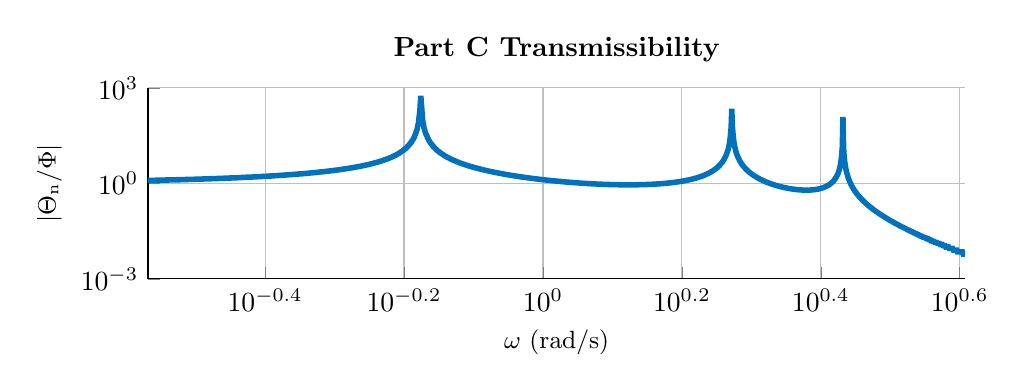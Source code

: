 % This file was created by matlab2tikz.
%
\definecolor{mycolor1}{rgb}{0.0,0.447,0.741}%
%
\begin{tikzpicture}

\begin{axis}[%
width=0.856\textwidth,
height=0.2\textwidth,
at={(0\textwidth,0\textwidth)},
scale only axis,
xmode=log,
xmin=0.27,
xmax=4.054,
xminorticks=true,
xlabel style={font=\color{white!15!black}},
xlabel={$\omega\text{ (rad/s)}$},
ymode=log,
ymin=0.001,
ymax=1000,
yminorticks=true,
ylabel style={font=\color{white!15!black}},
ylabel={$\text{$|$}\Theta{}_\text{n}\text{/}\Phi\text{$|$}$},
axis background/.style={fill=white},
title style={font=\bfseries},
title={Part C Transmissibility},
axis x line*=bottom,
axis y line*=left,
xmajorgrids,
xminorgrids,
ymajorgrids,
yminorgrids,
ylabel style={font=\small},
xlabel style={font=\small}
]
\addplot [color=mycolor1, line width=2.0pt, forget plot]
  table[row sep=crcr]{%
0.27	1.235\\
0.271	1.236\\
0.272	1.237\\
0.272	1.239\\
0.273	1.24\\
0.273	1.241\\
0.274	1.243\\
0.275	1.244\\
0.275	1.245\\
0.276	1.247\\
0.277	1.248\\
0.277	1.249\\
0.278	1.251\\
0.279	1.252\\
0.279	1.254\\
0.28	1.255\\
0.28	1.257\\
0.281	1.258\\
0.282	1.259\\
0.282	1.261\\
0.283	1.262\\
0.284	1.264\\
0.284	1.265\\
0.285	1.267\\
0.286	1.268\\
0.286	1.27\\
0.287	1.271\\
0.288	1.273\\
0.288	1.275\\
0.289	1.276\\
0.29	1.278\\
0.29	1.279\\
0.291	1.281\\
0.292	1.282\\
0.292	1.284\\
0.293	1.286\\
0.294	1.287\\
0.294	1.289\\
0.295	1.291\\
0.296	1.292\\
0.296	1.294\\
0.297	1.296\\
0.298	1.297\\
0.298	1.299\\
0.299	1.301\\
0.3	1.303\\
0.3	1.304\\
0.301	1.306\\
0.302	1.308\\
0.303	1.31\\
0.303	1.312\\
0.304	1.313\\
0.305	1.315\\
0.305	1.317\\
0.306	1.319\\
0.307	1.321\\
0.307	1.323\\
0.308	1.325\\
0.309	1.326\\
0.31	1.328\\
0.31	1.33\\
0.311	1.332\\
0.312	1.334\\
0.312	1.336\\
0.313	1.338\\
0.314	1.34\\
0.315	1.342\\
0.315	1.344\\
0.316	1.346\\
0.317	1.348\\
0.318	1.351\\
0.318	1.353\\
0.319	1.355\\
0.32	1.357\\
0.321	1.359\\
0.321	1.361\\
0.322	1.363\\
0.323	1.366\\
0.323	1.368\\
0.324	1.37\\
0.325	1.372\\
0.326	1.375\\
0.326	1.377\\
0.327	1.379\\
0.328	1.382\\
0.329	1.384\\
0.329	1.386\\
0.33	1.389\\
0.331	1.391\\
0.332	1.393\\
0.333	1.396\\
0.333	1.398\\
0.334	1.401\\
0.335	1.403\\
0.336	1.406\\
0.336	1.408\\
0.337	1.411\\
0.338	1.413\\
0.339	1.416\\
0.339	1.419\\
0.34	1.421\\
0.341	1.424\\
0.342	1.426\\
0.343	1.429\\
0.343	1.432\\
0.344	1.435\\
0.345	1.437\\
0.346	1.44\\
0.347	1.443\\
0.347	1.446\\
0.348	1.449\\
0.349	1.451\\
0.35	1.454\\
0.351	1.457\\
0.351	1.46\\
0.352	1.463\\
0.353	1.466\\
0.354	1.469\\
0.355	1.472\\
0.355	1.475\\
0.356	1.478\\
0.357	1.481\\
0.358	1.485\\
0.359	1.488\\
0.36	1.491\\
0.36	1.494\\
0.361	1.497\\
0.362	1.501\\
0.363	1.504\\
0.364	1.507\\
0.365	1.511\\
0.365	1.514\\
0.366	1.517\\
0.367	1.521\\
0.368	1.524\\
0.369	1.528\\
0.37	1.531\\
0.371	1.535\\
0.371	1.538\\
0.372	1.542\\
0.373	1.546\\
0.374	1.549\\
0.375	1.553\\
0.376	1.557\\
0.377	1.561\\
0.377	1.565\\
0.378	1.568\\
0.379	1.572\\
0.38	1.576\\
0.381	1.58\\
0.382	1.584\\
0.383	1.588\\
0.384	1.592\\
0.384	1.596\\
0.385	1.601\\
0.386	1.605\\
0.387	1.609\\
0.388	1.613\\
0.389	1.618\\
0.39	1.622\\
0.391	1.626\\
0.392	1.631\\
0.392	1.635\\
0.393	1.64\\
0.394	1.644\\
0.395	1.649\\
0.396	1.654\\
0.397	1.658\\
0.398	1.663\\
0.399	1.668\\
0.4	1.673\\
0.401	1.678\\
0.402	1.683\\
0.403	1.688\\
0.403	1.693\\
0.404	1.698\\
0.405	1.703\\
0.406	1.708\\
0.407	1.713\\
0.408	1.718\\
0.409	1.724\\
0.41	1.729\\
0.411	1.735\\
0.412	1.74\\
0.413	1.746\\
0.414	1.751\\
0.415	1.757\\
0.416	1.763\\
0.417	1.769\\
0.418	1.775\\
0.419	1.78\\
0.42	1.786\\
0.421	1.793\\
0.422	1.799\\
0.423	1.805\\
0.423	1.811\\
0.424	1.817\\
0.425	1.824\\
0.426	1.83\\
0.427	1.837\\
0.428	1.843\\
0.429	1.85\\
0.43	1.857\\
0.431	1.864\\
0.432	1.871\\
0.433	1.878\\
0.434	1.885\\
0.435	1.892\\
0.436	1.899\\
0.437	1.906\\
0.438	1.914\\
0.439	1.921\\
0.44	1.929\\
0.441	1.937\\
0.442	1.944\\
0.443	1.952\\
0.444	1.96\\
0.445	1.968\\
0.447	1.976\\
0.448	1.985\\
0.449	1.993\\
0.45	2.001\\
0.451	2.01\\
0.452	2.019\\
0.453	2.027\\
0.454	2.036\\
0.455	2.045\\
0.456	2.054\\
0.457	2.064\\
0.458	2.073\\
0.459	2.082\\
0.46	2.092\\
0.461	2.102\\
0.462	2.112\\
0.463	2.122\\
0.464	2.132\\
0.465	2.142\\
0.466	2.152\\
0.468	2.163\\
0.469	2.174\\
0.47	2.184\\
0.471	2.195\\
0.472	2.206\\
0.473	2.218\\
0.474	2.229\\
0.475	2.241\\
0.476	2.252\\
0.477	2.264\\
0.478	2.276\\
0.48	2.289\\
0.481	2.301\\
0.482	2.314\\
0.483	2.327\\
0.484	2.34\\
0.485	2.353\\
0.486	2.366\\
0.487	2.38\\
0.488	2.394\\
0.49	2.408\\
0.491	2.422\\
0.492	2.436\\
0.493	2.451\\
0.494	2.466\\
0.495	2.481\\
0.496	2.497\\
0.498	2.512\\
0.499	2.528\\
0.5	2.545\\
0.501	2.561\\
0.502	2.578\\
0.503	2.595\\
0.504	2.612\\
0.506	2.63\\
0.507	2.648\\
0.508	2.666\\
0.509	2.684\\
0.51	2.703\\
0.511	2.722\\
0.513	2.742\\
0.514	2.762\\
0.515	2.782\\
0.516	2.803\\
0.517	2.824\\
0.519	2.845\\
0.52	2.867\\
0.521	2.889\\
0.522	2.912\\
0.523	2.935\\
0.525	2.959\\
0.526	2.983\\
0.527	3.007\\
0.528	3.032\\
0.529	3.058\\
0.531	3.084\\
0.532	3.11\\
0.533	3.137\\
0.534	3.165\\
0.536	3.193\\
0.537	3.222\\
0.538	3.252\\
0.539	3.282\\
0.541	3.313\\
0.542	3.344\\
0.543	3.377\\
0.544	3.41\\
0.546	3.443\\
0.547	3.478\\
0.548	3.513\\
0.549	3.55\\
0.551	3.587\\
0.552	3.625\\
0.553	3.664\\
0.554	3.704\\
0.556	3.745\\
0.557	3.787\\
0.558	3.83\\
0.56	3.874\\
0.561	3.92\\
0.562	3.967\\
0.563	4.015\\
0.565	4.064\\
0.566	4.115\\
0.567	4.167\\
0.569	4.221\\
0.57	4.276\\
0.571	4.333\\
0.573	4.392\\
0.574	4.453\\
0.575	4.515\\
0.577	4.58\\
0.578	4.646\\
0.579	4.715\\
0.581	4.786\\
0.582	4.859\\
0.583	4.935\\
0.585	5.014\\
0.586	5.096\\
0.587	5.18\\
0.589	5.268\\
0.59	5.358\\
0.591	5.453\\
0.593	5.551\\
0.594	5.653\\
0.595	5.759\\
0.597	5.87\\
0.598	5.985\\
0.6	6.105\\
0.601	6.231\\
0.602	6.362\\
0.604	6.499\\
0.605	6.643\\
0.607	6.794\\
0.608	6.952\\
0.609	7.119\\
0.611	7.294\\
0.612	7.479\\
0.614	7.673\\
0.615	7.879\\
0.616	8.097\\
0.618	8.328\\
0.619	8.573\\
0.621	8.834\\
0.622	9.112\\
0.623	9.41\\
0.625	9.728\\
0.626	10.069\\
0.628	10.437\\
0.629	10.833\\
0.631	11.262\\
0.632	11.728\\
0.634	12.236\\
0.635	12.791\\
0.637	13.401\\
0.638	14.074\\
0.639	14.821\\
0.641	15.654\\
0.642	16.588\\
0.644	17.644\\
0.645	18.848\\
0.647	20.232\\
0.648	21.84\\
0.65	23.732\\
0.651	25.988\\
0.653	28.728\\
0.654	32.122\\
0.656	36.44\\
0.657	42.114\\
0.659	49.902\\
0.66	61.253\\
0.662	79.322\\
0.663	112.499\\
0.665	192.462\\
0.667	567.127\\
0.668	363.286\\
0.67	156.888\\
0.671	98.779\\
0.673	71.91\\
0.674	56.474\\
0.676	46.464\\
0.677	39.45\\
0.679	34.262\\
0.681	30.27\\
0.682	27.104\\
0.684	24.531\\
0.685	22.399\\
0.687	20.604\\
0.688	19.072\\
0.69	17.748\\
0.692	16.594\\
0.693	15.578\\
0.695	14.678\\
0.696	13.874\\
0.698	13.151\\
0.7	12.499\\
0.701	11.907\\
0.703	11.367\\
0.704	10.873\\
0.706	10.42\\
0.708	10.001\\
0.709	9.614\\
0.711	9.255\\
0.713	8.921\\
0.714	8.61\\
0.716	8.319\\
0.718	8.046\\
0.719	7.791\\
0.721	7.55\\
0.722	7.323\\
0.724	7.11\\
0.726	6.907\\
0.727	6.716\\
0.729	6.534\\
0.731	6.362\\
0.733	6.198\\
0.734	6.043\\
0.736	5.894\\
0.738	5.752\\
0.739	5.617\\
0.741	5.488\\
0.743	5.364\\
0.744	5.245\\
0.746	5.132\\
0.748	5.023\\
0.75	4.918\\
0.751	4.817\\
0.753	4.721\\
0.755	4.628\\
0.757	4.538\\
0.758	4.451\\
0.76	4.368\\
0.762	4.288\\
0.764	4.21\\
0.765	4.135\\
0.767	4.062\\
0.769	3.992\\
0.771	3.924\\
0.772	3.859\\
0.774	3.795\\
0.776	3.733\\
0.778	3.673\\
0.78	3.615\\
0.781	3.559\\
0.783	3.504\\
0.785	3.451\\
0.787	3.4\\
0.789	3.349\\
0.79	3.301\\
0.792	3.253\\
0.794	3.207\\
0.796	3.162\\
0.798	3.118\\
0.8	3.076\\
0.801	3.034\\
0.803	2.994\\
0.805	2.954\\
0.807	2.916\\
0.809	2.878\\
0.811	2.842\\
0.813	2.806\\
0.814	2.771\\
0.816	2.737\\
0.818	2.703\\
0.82	2.671\\
0.822	2.639\\
0.824	2.608\\
0.826	2.578\\
0.828	2.548\\
0.83	2.519\\
0.831	2.49\\
0.833	2.462\\
0.835	2.435\\
0.837	2.408\\
0.839	2.382\\
0.841	2.357\\
0.843	2.332\\
0.845	2.307\\
0.847	2.283\\
0.849	2.259\\
0.851	2.236\\
0.853	2.214\\
0.855	2.191\\
0.857	2.169\\
0.859	2.148\\
0.861	2.127\\
0.863	2.107\\
0.865	2.086\\
0.867	2.066\\
0.869	2.047\\
0.871	2.028\\
0.873	2.009\\
0.875	1.991\\
0.877	1.973\\
0.879	1.955\\
0.881	1.937\\
0.883	1.92\\
0.885	1.903\\
0.887	1.887\\
0.889	1.87\\
0.891	1.854\\
0.893	1.839\\
0.895	1.823\\
0.897	1.808\\
0.899	1.793\\
0.901	1.778\\
0.903	1.764\\
0.905	1.749\\
0.907	1.735\\
0.91	1.722\\
0.912	1.708\\
0.914	1.695\\
0.916	1.682\\
0.918	1.669\\
0.92	1.656\\
0.922	1.643\\
0.924	1.631\\
0.926	1.619\\
0.929	1.607\\
0.931	1.595\\
0.933	1.583\\
0.935	1.572\\
0.937	1.561\\
0.939	1.55\\
0.942	1.539\\
0.944	1.528\\
0.946	1.517\\
0.948	1.507\\
0.95	1.497\\
0.952	1.487\\
0.955	1.477\\
0.957	1.467\\
0.959	1.457\\
0.961	1.447\\
0.963	1.438\\
0.966	1.429\\
0.968	1.42\\
0.97	1.411\\
0.972	1.402\\
0.975	1.393\\
0.977	1.384\\
0.979	1.376\\
0.981	1.367\\
0.984	1.359\\
0.986	1.351\\
0.988	1.343\\
0.99	1.335\\
0.993	1.327\\
0.995	1.319\\
0.997	1.312\\
1.0	1.304\\
1.002	1.297\\
1.004	1.289\\
1.007	1.282\\
1.009	1.275\\
1.011	1.268\\
1.014	1.261\\
1.016	1.254\\
1.018	1.247\\
1.021	1.241\\
1.023	1.234\\
1.025	1.228\\
1.028	1.221\\
1.03	1.215\\
1.032	1.209\\
1.035	1.203\\
1.037	1.197\\
1.04	1.191\\
1.042	1.185\\
1.044	1.179\\
1.047	1.173\\
1.049	1.168\\
1.052	1.162\\
1.054	1.157\\
1.056	1.151\\
1.059	1.146\\
1.061	1.141\\
1.064	1.135\\
1.066	1.13\\
1.069	1.125\\
1.071	1.12\\
1.074	1.115\\
1.076	1.111\\
1.079	1.106\\
1.081	1.101\\
1.084	1.096\\
1.086	1.092\\
1.089	1.087\\
1.091	1.083\\
1.094	1.079\\
1.096	1.074\\
1.099	1.07\\
1.101	1.066\\
1.104	1.062\\
1.106	1.058\\
1.109	1.054\\
1.111	1.05\\
1.114	1.046\\
1.116	1.042\\
1.119	1.038\\
1.122	1.034\\
1.124	1.031\\
1.127	1.027\\
1.129	1.023\\
1.132	1.02\\
1.135	1.016\\
1.137	1.013\\
1.14	1.01\\
1.142	1.006\\
1.145	1.003\\
1.148	1.0\\
1.15	0.997\\
1.153	0.994\\
1.156	0.991\\
1.158	0.988\\
1.161	0.985\\
1.164	0.982\\
1.166	0.979\\
1.169	0.976\\
1.172	0.974\\
1.174	0.971\\
1.177	0.968\\
1.18	0.966\\
1.183	0.963\\
1.185	0.961\\
1.188	0.958\\
1.191	0.956\\
1.194	0.954\\
1.196	0.951\\
1.199	0.949\\
1.202	0.947\\
1.205	0.945\\
1.207	0.943\\
1.21	0.941\\
1.213	0.939\\
1.216	0.937\\
1.219	0.935\\
1.221	0.933\\
1.224	0.931\\
1.227	0.93\\
1.23	0.928\\
1.233	0.926\\
1.235	0.925\\
1.238	0.923\\
1.241	0.921\\
1.244	0.92\\
1.247	0.919\\
1.25	0.917\\
1.253	0.916\\
1.256	0.915\\
1.258	0.913\\
1.261	0.912\\
1.264	0.911\\
1.267	0.91\\
1.27	0.909\\
1.273	0.908\\
1.276	0.907\\
1.279	0.906\\
1.282	0.905\\
1.285	0.905\\
1.288	0.904\\
1.291	0.903\\
1.294	0.902\\
1.297	0.902\\
1.3	0.901\\
1.303	0.901\\
1.306	0.9\\
1.309	0.9\\
1.312	0.9\\
1.315	0.899\\
1.318	0.899\\
1.321	0.899\\
1.324	0.899\\
1.327	0.899\\
1.33	0.899\\
1.333	0.899\\
1.336	0.899\\
1.339	0.899\\
1.342	0.9\\
1.345	0.9\\
1.348	0.9\\
1.352	0.901\\
1.355	0.901\\
1.358	0.902\\
1.361	0.902\\
1.364	0.903\\
1.367	0.904\\
1.37	0.904\\
1.374	0.905\\
1.377	0.906\\
1.38	0.907\\
1.383	0.908\\
1.386	0.909\\
1.389	0.91\\
1.393	0.912\\
1.396	0.913\\
1.399	0.914\\
1.402	0.916\\
1.406	0.917\\
1.409	0.919\\
1.412	0.921\\
1.415	0.923\\
1.419	0.924\\
1.422	0.926\\
1.425	0.928\\
1.428	0.931\\
1.432	0.933\\
1.435	0.935\\
1.438	0.938\\
1.442	0.94\\
1.445	0.943\\
1.448	0.945\\
1.452	0.948\\
1.455	0.951\\
1.458	0.954\\
1.462	0.957\\
1.465	0.96\\
1.468	0.964\\
1.472	0.967\\
1.475	0.971\\
1.479	0.975\\
1.482	0.978\\
1.485	0.982\\
1.489	0.986\\
1.492	0.991\\
1.496	0.995\\
1.499	1.0\\
1.503	1.004\\
1.506	1.009\\
1.509	1.014\\
1.513	1.019\\
1.516	1.024\\
1.52	1.03\\
1.523	1.036\\
1.527	1.041\\
1.53	1.047\\
1.534	1.054\\
1.538	1.06\\
1.541	1.067\\
1.545	1.073\\
1.548	1.08\\
1.552	1.088\\
1.555	1.095\\
1.559	1.103\\
1.563	1.111\\
1.566	1.119\\
1.57	1.128\\
1.573	1.137\\
1.577	1.146\\
1.581	1.155\\
1.584	1.165\\
1.588	1.175\\
1.592	1.186\\
1.595	1.196\\
1.599	1.208\\
1.603	1.219\\
1.606	1.231\\
1.61	1.244\\
1.614	1.256\\
1.617	1.27\\
1.621	1.284\\
1.625	1.298\\
1.629	1.313\\
1.632	1.328\\
1.636	1.344\\
1.64	1.361\\
1.644	1.378\\
1.648	1.396\\
1.651	1.415\\
1.655	1.435\\
1.659	1.455\\
1.663	1.476\\
1.667	1.499\\
1.67	1.522\\
1.674	1.546\\
1.678	1.571\\
1.682	1.598\\
1.686	1.626\\
1.69	1.655\\
1.694	1.685\\
1.698	1.717\\
1.701	1.751\\
1.705	1.786\\
1.709	1.824\\
1.713	1.863\\
1.717	1.905\\
1.721	1.949\\
1.725	1.995\\
1.729	2.045\\
1.733	2.097\\
1.737	2.153\\
1.741	2.213\\
1.745	2.277\\
1.749	2.345\\
1.753	2.418\\
1.757	2.497\\
1.761	2.582\\
1.765	2.674\\
1.769	2.773\\
1.773	2.882\\
1.778	3.0\\
1.782	3.13\\
1.786	3.273\\
1.79	3.431\\
1.794	3.607\\
1.798	3.804\\
1.802	4.026\\
1.806	4.277\\
1.811	4.564\\
1.815	4.895\\
1.819	5.282\\
1.823	5.74\\
1.827	6.288\\
1.832	6.959\\
1.836	7.797\\
1.84	8.873\\
1.844	10.307\\
1.849	12.31\\
1.853	15.305\\
1.857	20.263\\
1.861	30.03\\
1.866	57.713\\
1.87	220.104\\
1.874	59.651\\
1.879	30.259\\
1.883	20.142\\
1.887	15.059\\
1.892	12.007\\
1.896	9.972\\
1.9	8.519\\
1.905	7.43\\
1.909	6.584\\
1.914	5.907\\
1.918	5.354\\
1.922	4.893\\
1.927	4.503\\
1.931	4.17\\
1.936	3.881\\
1.94	3.628\\
1.945	3.406\\
1.949	3.208\\
1.954	3.031\\
1.958	2.872\\
1.963	2.729\\
1.967	2.599\\
1.972	2.48\\
1.976	2.371\\
1.981	2.271\\
1.985	2.179\\
1.99	2.094\\
1.994	2.015\\
1.999	1.941\\
2.004	1.873\\
2.008	1.809\\
2.013	1.749\\
2.018	1.693\\
2.022	1.641\\
2.027	1.591\\
2.032	1.544\\
2.036	1.5\\
2.041	1.459\\
2.046	1.419\\
2.05	1.382\\
2.055	1.347\\
2.06	1.313\\
2.065	1.281\\
2.069	1.251\\
2.074	1.222\\
2.079	1.194\\
2.084	1.168\\
2.088	1.143\\
2.093	1.118\\
2.098	1.095\\
2.103	1.073\\
2.108	1.052\\
2.113	1.032\\
2.118	1.013\\
2.122	0.994\\
2.127	0.976\\
2.132	0.959\\
2.137	0.943\\
2.142	0.927\\
2.147	0.912\\
2.152	0.897\\
2.157	0.883\\
2.162	0.87\\
2.167	0.857\\
2.172	0.844\\
2.177	0.832\\
2.182	0.821\\
2.187	0.81\\
2.192	0.799\\
2.197	0.789\\
2.202	0.779\\
2.207	0.769\\
2.212	0.76\\
2.217	0.751\\
2.222	0.743\\
2.228	0.735\\
2.233	0.727\\
2.238	0.719\\
2.243	0.712\\
2.248	0.705\\
2.253	0.698\\
2.259	0.692\\
2.264	0.686\\
2.269	0.68\\
2.274	0.674\\
2.279	0.669\\
2.285	0.664\\
2.29	0.659\\
2.295	0.655\\
2.301	0.65\\
2.306	0.646\\
2.311	0.642\\
2.316	0.639\\
2.322	0.635\\
2.327	0.632\\
2.333	0.629\\
2.338	0.626\\
2.343	0.624\\
2.349	0.622\\
2.354	0.62\\
2.36	0.618\\
2.365	0.617\\
2.37	0.615\\
2.376	0.614\\
2.381	0.614\\
2.387	0.613\\
2.392	0.613\\
2.398	0.613\\
2.403	0.613\\
2.409	0.614\\
2.415	0.615\\
2.42	0.616\\
2.426	0.617\\
2.431	0.619\\
2.437	0.621\\
2.442	0.624\\
2.448	0.627\\
2.454	0.63\\
2.459	0.634\\
2.465	0.638\\
2.471	0.643\\
2.476	0.648\\
2.482	0.654\\
2.488	0.66\\
2.494	0.667\\
2.499	0.675\\
2.505	0.683\\
2.511	0.692\\
2.517	0.702\\
2.522	0.713\\
2.528	0.725\\
2.534	0.738\\
2.54	0.752\\
2.546	0.768\\
2.552	0.785\\
2.558	0.804\\
2.563	0.824\\
2.569	0.847\\
2.575	0.873\\
2.581	0.901\\
2.587	0.933\\
2.593	0.968\\
2.599	1.008\\
2.605	1.054\\
2.611	1.105\\
2.617	1.165\\
2.623	1.234\\
2.629	1.315\\
2.635	1.412\\
2.641	1.528\\
2.647	1.67\\
2.654	1.849\\
2.66	2.08\\
2.666	2.389\\
2.672	2.823\\
2.678	3.476\\
2.684	4.569\\
2.69	6.767\\
2.697	13.436\\
2.703	121.328\\
2.709	12.369\\
2.715	6.187\\
2.722	4.079\\
2.728	3.018\\
2.734	2.38\\
2.741	1.954\\
2.747	1.65\\
2.753	1.421\\
2.76	1.244\\
2.766	1.103\\
2.772	0.987\\
2.779	0.891\\
2.785	0.81\\
2.791	0.74\\
2.798	0.681\\
2.804	0.628\\
2.811	0.582\\
2.817	0.542\\
2.824	0.505\\
2.83	0.473\\
2.837	0.443\\
2.843	0.417\\
2.85	0.393\\
2.856	0.371\\
2.863	0.35\\
2.87	0.332\\
2.876	0.315\\
2.883	0.299\\
2.89	0.284\\
2.896	0.271\\
2.903	0.258\\
2.91	0.246\\
2.916	0.235\\
2.923	0.225\\
2.93	0.215\\
2.937	0.206\\
2.943	0.198\\
2.95	0.19\\
2.957	0.182\\
2.964	0.175\\
2.971	0.168\\
2.977	0.162\\
2.984	0.155\\
2.991	0.15\\
2.998	0.144\\
3.005	0.139\\
3.012	0.134\\
3.019	0.129\\
3.026	0.125\\
3.033	0.121\\
3.04	0.117\\
3.047	0.113\\
3.054	0.109\\
3.061	0.105\\
3.068	0.102\\
3.075	0.099\\
3.082	0.096\\
3.089	0.093\\
3.096	0.09\\
3.103	0.087\\
3.111	0.084\\
3.118	0.082\\
3.125	0.079\\
3.132	0.077\\
3.139	0.075\\
3.147	0.072\\
3.154	0.07\\
3.161	0.068\\
3.168	0.066\\
3.176	0.065\\
3.183	0.063\\
3.19	0.061\\
3.198	0.059\\
3.205	0.058\\
3.212	0.056\\
3.22	0.055\\
3.227	0.053\\
3.235	0.052\\
3.242	0.05\\
3.25	0.049\\
3.257	0.048\\
3.265	0.046\\
3.272	0.045\\
3.28	0.044\\
3.287	0.043\\
3.295	0.042\\
3.302	0.041\\
3.31	0.04\\
3.318	0.039\\
3.325	0.038\\
3.333	0.037\\
3.341	0.036\\
3.348	0.035\\
3.356	0.034\\
3.364	0.033\\
3.372	0.033\\
3.379	0.032\\
3.387	0.031\\
3.395	0.03\\
3.403	0.03\\
3.411	0.029\\
3.418	0.028\\
3.426	0.028\\
3.434	0.027\\
3.442	0.026\\
3.45	0.026\\
3.458	0.025\\
3.466	0.025\\
3.474	0.024\\
3.482	0.023\\
3.49	0.023\\
3.498	0.022\\
3.506	0.022\\
3.514	0.021\\
3.522	0.021\\
3.53	0.02\\
3.539	0.02\\
3.547	0.02\\
3.555	0.019\\
3.563	0.019\\
3.571	0.018\\
3.58	0.018\\
3.588	0.018\\
3.596	0.017\\
3.604	0.017\\
3.613	0.016\\
3.621	0.016\\
3.629	0.016\\
3.638	0.015\\
3.646	0.015\\
3.655	0.015\\
3.663	0.014\\
3.671	0.014\\
3.68	0.014\\
3.688	0.014\\
3.697	0.013\\
3.705	0.013\\
3.714	0.013\\
3.722	0.013\\
3.731	0.012\\
3.74	0.012\\
3.748	0.012\\
3.757	0.012\\
3.766	0.011\\
3.774	0.011\\
3.783	0.011\\
3.792	0.011\\
3.8	0.01\\
3.809	0.01\\
3.818	0.01\\
3.827	0.01\\
3.836	0.01\\
3.844	0.009\\
3.853	0.009\\
3.862	0.009\\
3.871	0.009\\
3.88	0.009\\
3.889	0.009\\
3.898	0.008\\
3.907	0.008\\
3.916	0.008\\
3.925	0.008\\
3.934	0.008\\
3.943	0.008\\
3.952	0.007\\
3.961	0.007\\
3.97	0.007\\
3.98	0.007\\
3.989	0.007\\
3.998	0.007\\
4.007	0.007\\
4.016	0.007\\
4.026	0.006\\
4.035	0.006\\
4.044	0.006\\
4.054	0.006\\
};
\end{axis}
\end{tikzpicture}%